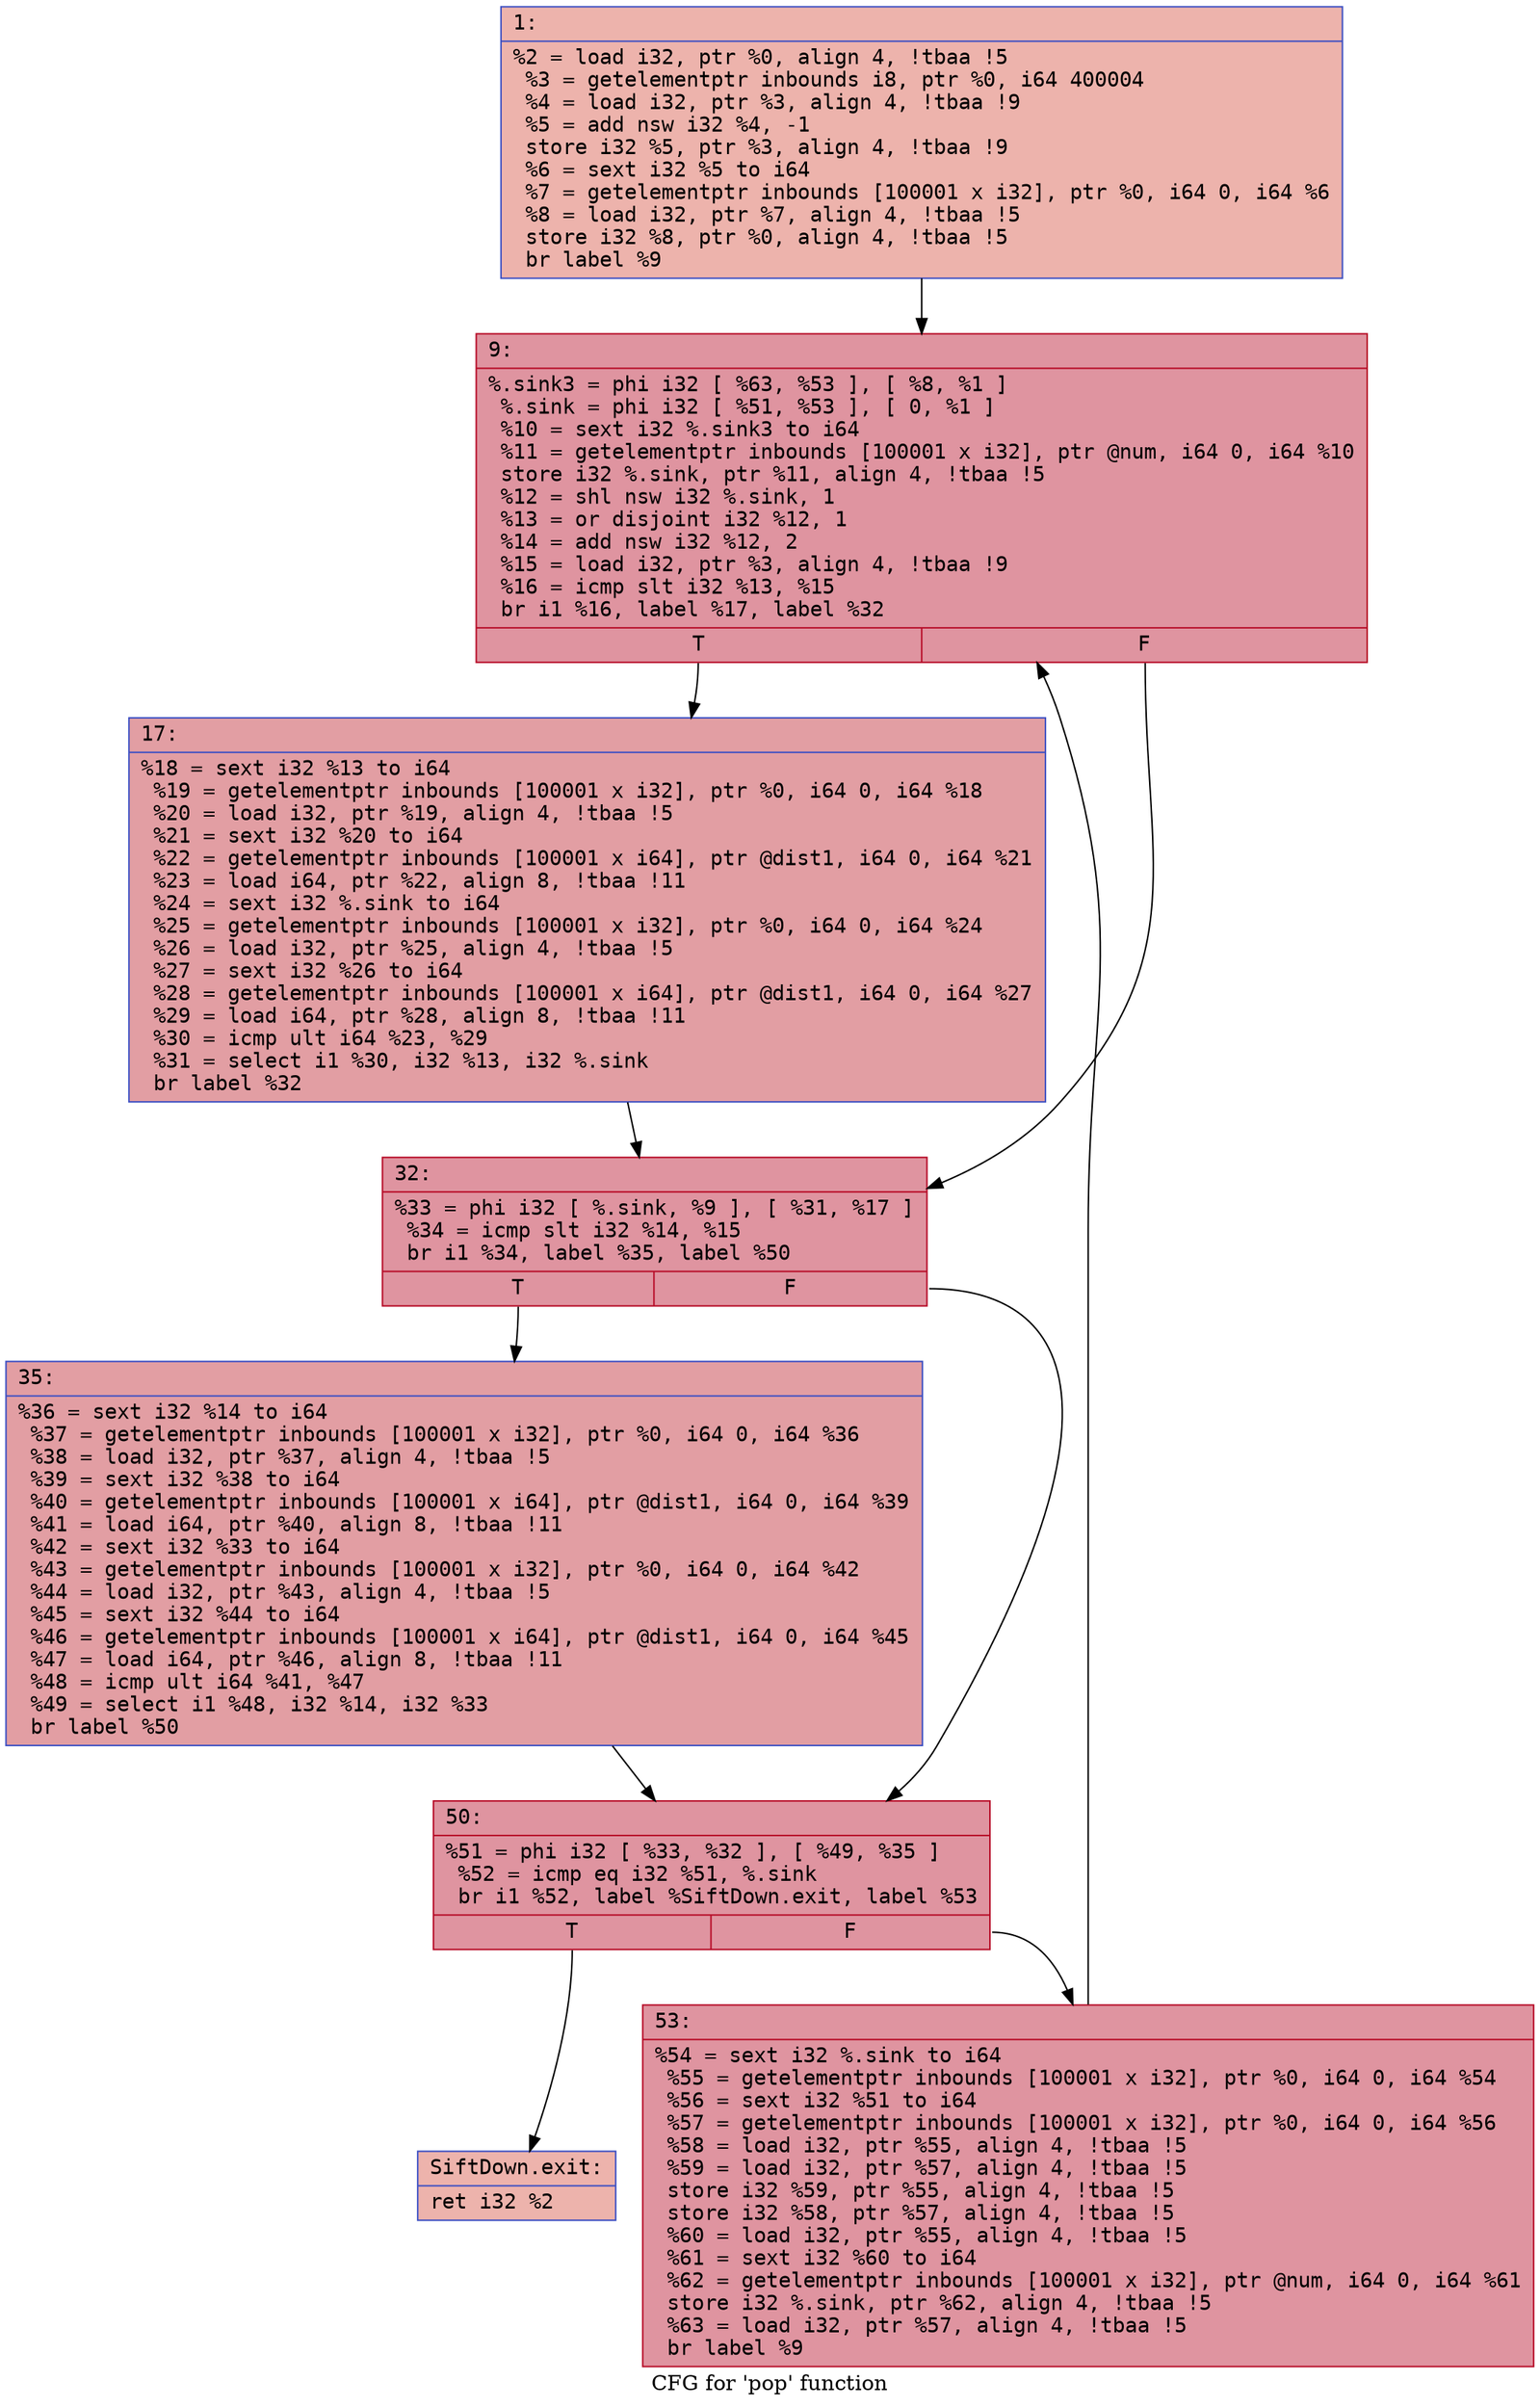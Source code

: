 digraph "CFG for 'pop' function" {
	label="CFG for 'pop' function";

	Node0x56e38e320d10 [shape=record,color="#3d50c3ff", style=filled, fillcolor="#d6524470" fontname="Courier",label="{1:\l|  %2 = load i32, ptr %0, align 4, !tbaa !5\l  %3 = getelementptr inbounds i8, ptr %0, i64 400004\l  %4 = load i32, ptr %3, align 4, !tbaa !9\l  %5 = add nsw i32 %4, -1\l  store i32 %5, ptr %3, align 4, !tbaa !9\l  %6 = sext i32 %5 to i64\l  %7 = getelementptr inbounds [100001 x i32], ptr %0, i64 0, i64 %6\l  %8 = load i32, ptr %7, align 4, !tbaa !5\l  store i32 %8, ptr %0, align 4, !tbaa !5\l  br label %9\l}"];
	Node0x56e38e320d10 -> Node0x56e38e3247e0[tooltip="1 -> 9\nProbability 100.00%" ];
	Node0x56e38e3247e0 [shape=record,color="#b70d28ff", style=filled, fillcolor="#b70d2870" fontname="Courier",label="{9:\l|  %.sink3 = phi i32 [ %63, %53 ], [ %8, %1 ]\l  %.sink = phi i32 [ %51, %53 ], [ 0, %1 ]\l  %10 = sext i32 %.sink3 to i64\l  %11 = getelementptr inbounds [100001 x i32], ptr @num, i64 0, i64 %10\l  store i32 %.sink, ptr %11, align 4, !tbaa !5\l  %12 = shl nsw i32 %.sink, 1\l  %13 = or disjoint i32 %12, 1\l  %14 = add nsw i32 %12, 2\l  %15 = load i32, ptr %3, align 4, !tbaa !9\l  %16 = icmp slt i32 %13, %15\l  br i1 %16, label %17, label %32\l|{<s0>T|<s1>F}}"];
	Node0x56e38e3247e0:s0 -> Node0x56e38e325080[tooltip="9 -> 17\nProbability 50.00%" ];
	Node0x56e38e3247e0:s1 -> Node0x56e38e325120[tooltip="9 -> 32\nProbability 50.00%" ];
	Node0x56e38e325080 [shape=record,color="#3d50c3ff", style=filled, fillcolor="#be242e70" fontname="Courier",label="{17:\l|  %18 = sext i32 %13 to i64\l  %19 = getelementptr inbounds [100001 x i32], ptr %0, i64 0, i64 %18\l  %20 = load i32, ptr %19, align 4, !tbaa !5\l  %21 = sext i32 %20 to i64\l  %22 = getelementptr inbounds [100001 x i64], ptr @dist1, i64 0, i64 %21\l  %23 = load i64, ptr %22, align 8, !tbaa !11\l  %24 = sext i32 %.sink to i64\l  %25 = getelementptr inbounds [100001 x i32], ptr %0, i64 0, i64 %24\l  %26 = load i32, ptr %25, align 4, !tbaa !5\l  %27 = sext i32 %26 to i64\l  %28 = getelementptr inbounds [100001 x i64], ptr @dist1, i64 0, i64 %27\l  %29 = load i64, ptr %28, align 8, !tbaa !11\l  %30 = icmp ult i64 %23, %29\l  %31 = select i1 %30, i32 %13, i32 %.sink\l  br label %32\l}"];
	Node0x56e38e325080 -> Node0x56e38e325120[tooltip="17 -> 32\nProbability 100.00%" ];
	Node0x56e38e325120 [shape=record,color="#b70d28ff", style=filled, fillcolor="#b70d2870" fontname="Courier",label="{32:\l|  %33 = phi i32 [ %.sink, %9 ], [ %31, %17 ]\l  %34 = icmp slt i32 %14, %15\l  br i1 %34, label %35, label %50\l|{<s0>T|<s1>F}}"];
	Node0x56e38e325120:s0 -> Node0x56e38e325c30[tooltip="32 -> 35\nProbability 50.00%" ];
	Node0x56e38e325120:s1 -> Node0x56e38e325c90[tooltip="32 -> 50\nProbability 50.00%" ];
	Node0x56e38e325c30 [shape=record,color="#3d50c3ff", style=filled, fillcolor="#be242e70" fontname="Courier",label="{35:\l|  %36 = sext i32 %14 to i64\l  %37 = getelementptr inbounds [100001 x i32], ptr %0, i64 0, i64 %36\l  %38 = load i32, ptr %37, align 4, !tbaa !5\l  %39 = sext i32 %38 to i64\l  %40 = getelementptr inbounds [100001 x i64], ptr @dist1, i64 0, i64 %39\l  %41 = load i64, ptr %40, align 8, !tbaa !11\l  %42 = sext i32 %33 to i64\l  %43 = getelementptr inbounds [100001 x i32], ptr %0, i64 0, i64 %42\l  %44 = load i32, ptr %43, align 4, !tbaa !5\l  %45 = sext i32 %44 to i64\l  %46 = getelementptr inbounds [100001 x i64], ptr @dist1, i64 0, i64 %45\l  %47 = load i64, ptr %46, align 8, !tbaa !11\l  %48 = icmp ult i64 %41, %47\l  %49 = select i1 %48, i32 %14, i32 %33\l  br label %50\l}"];
	Node0x56e38e325c30 -> Node0x56e38e325c90[tooltip="35 -> 50\nProbability 100.00%" ];
	Node0x56e38e325c90 [shape=record,color="#b70d28ff", style=filled, fillcolor="#b70d2870" fontname="Courier",label="{50:\l|  %51 = phi i32 [ %33, %32 ], [ %49, %35 ]\l  %52 = icmp eq i32 %51, %.sink\l  br i1 %52, label %SiftDown.exit, label %53\l|{<s0>T|<s1>F}}"];
	Node0x56e38e325c90:s0 -> Node0x56e38e327380[tooltip="50 -> SiftDown.exit\nProbability 3.12%" ];
	Node0x56e38e325c90:s1 -> Node0x56e38e3248b0[tooltip="50 -> 53\nProbability 96.88%" ];
	Node0x56e38e3248b0 [shape=record,color="#b70d28ff", style=filled, fillcolor="#b70d2870" fontname="Courier",label="{53:\l|  %54 = sext i32 %.sink to i64\l  %55 = getelementptr inbounds [100001 x i32], ptr %0, i64 0, i64 %54\l  %56 = sext i32 %51 to i64\l  %57 = getelementptr inbounds [100001 x i32], ptr %0, i64 0, i64 %56\l  %58 = load i32, ptr %55, align 4, !tbaa !5\l  %59 = load i32, ptr %57, align 4, !tbaa !5\l  store i32 %59, ptr %55, align 4, !tbaa !5\l  store i32 %58, ptr %57, align 4, !tbaa !5\l  %60 = load i32, ptr %55, align 4, !tbaa !5\l  %61 = sext i32 %60 to i64\l  %62 = getelementptr inbounds [100001 x i32], ptr @num, i64 0, i64 %61\l  store i32 %.sink, ptr %62, align 4, !tbaa !5\l  %63 = load i32, ptr %57, align 4, !tbaa !5\l  br label %9\l}"];
	Node0x56e38e3248b0 -> Node0x56e38e3247e0[tooltip="53 -> 9\nProbability 100.00%" ];
	Node0x56e38e327380 [shape=record,color="#3d50c3ff", style=filled, fillcolor="#d6524470" fontname="Courier",label="{SiftDown.exit:\l|  ret i32 %2\l}"];
}

